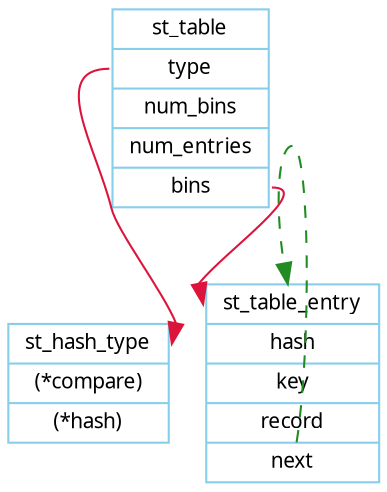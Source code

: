digraph st2{
    fontname = "Verdana";
    fontsize = 10;
    rankdir=TB;

    node [fontname = "Verdana", fontsize = 10, color="skyblue", shape="record"];

    edge [fontname = "Verdana", fontsize = 10, color="crimson", style="solid"];

    // record use | to split property
    // use <> to identify property in record (anchor)
    st_hash_type [label="{<head>st_hash_type|(*compare)|(*hash)}"];
    st_table_entry [label="{<head>st_table_entry|hash|key|record|<next>next}"];
    st_table [label="{st_table|<type>type|num_bins|num_entries|<bins>bins}"];

    st_table:bins -> st_table_entry:head;
    st_table:type -> st_hash_type:head;
    st_table_entry:next -> st_table_entry:head [style="dashed", color="forestgreen"];
}
